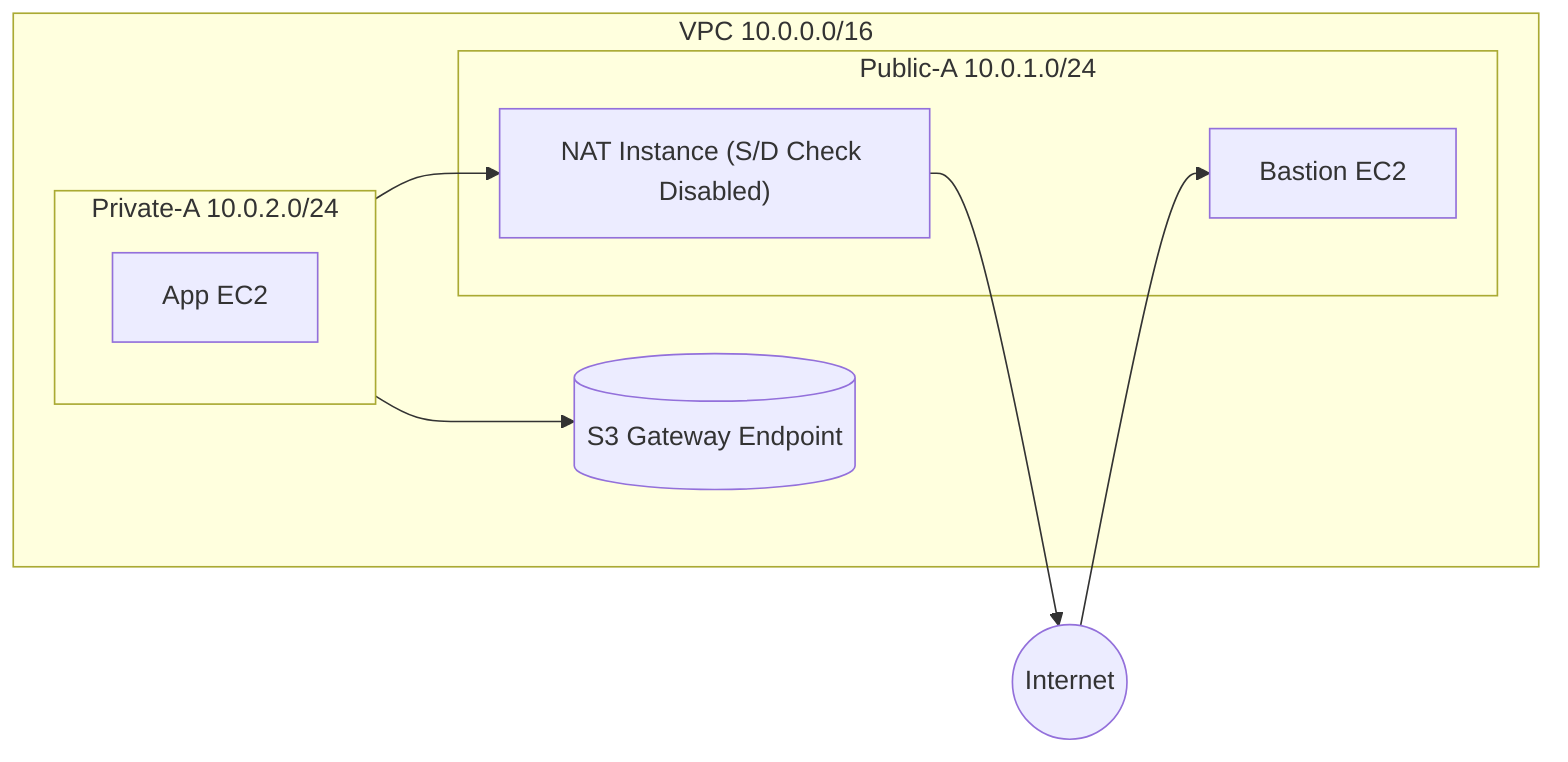 flowchart LR
  Internet((Internet))
  subgraph VPC["VPC 10.0.0.0/16"]
    subgraph Public-A["Public-A 10.0.1.0/24"]
      BastionA[Bastion EC2]
      NATa["NAT Instance (S/D Check Disabled)"]
    end
    subgraph Private-A["Private-A 10.0.2.0/24"]
      AppA[App EC2]
    end
    GWEP[(S3 Gateway Endpoint)]
  end
  Internet --> BastionA
  Private-A --> NATa --> Internet
  Private-A --> GWEP